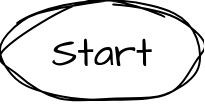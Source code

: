 <mxfile>
    <diagram id="YlPvqO8KQaDH5Knctkeo" name="Page-1">
        <mxGraphModel dx="441" dy="311" grid="1" gridSize="10" guides="1" tooltips="1" connect="1" arrows="1" fold="1" page="1" pageScale="1" pageWidth="850" pageHeight="1100" math="0" shadow="0">
            <root>
                <mxCell id="0"/>
                <mxCell id="1" parent="0"/>
                <mxCell id="2" value="Start" style="ellipse;whiteSpace=wrap;html=1;sketch=1;hachureGap=4;jiggle=2;curveFitting=1;fontFamily=Architects Daughter;fontSource=https%3A%2F%2Ffonts.googleapis.com%2Fcss%3Ffamily%3DArchitects%2BDaughter;fontSize=20;" vertex="1" parent="1">
                    <mxGeometry x="280" y="30" width="100" height="50" as="geometry"/>
                </mxCell>
            </root>
        </mxGraphModel>
    </diagram>
</mxfile>